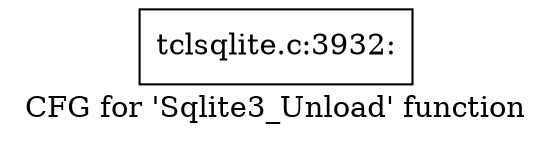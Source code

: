 digraph "CFG for 'Sqlite3_Unload' function" {
	label="CFG for 'Sqlite3_Unload' function";

	Node0x55a73581fac0 [shape=record,label="{tclsqlite.c:3932:}"];
}

